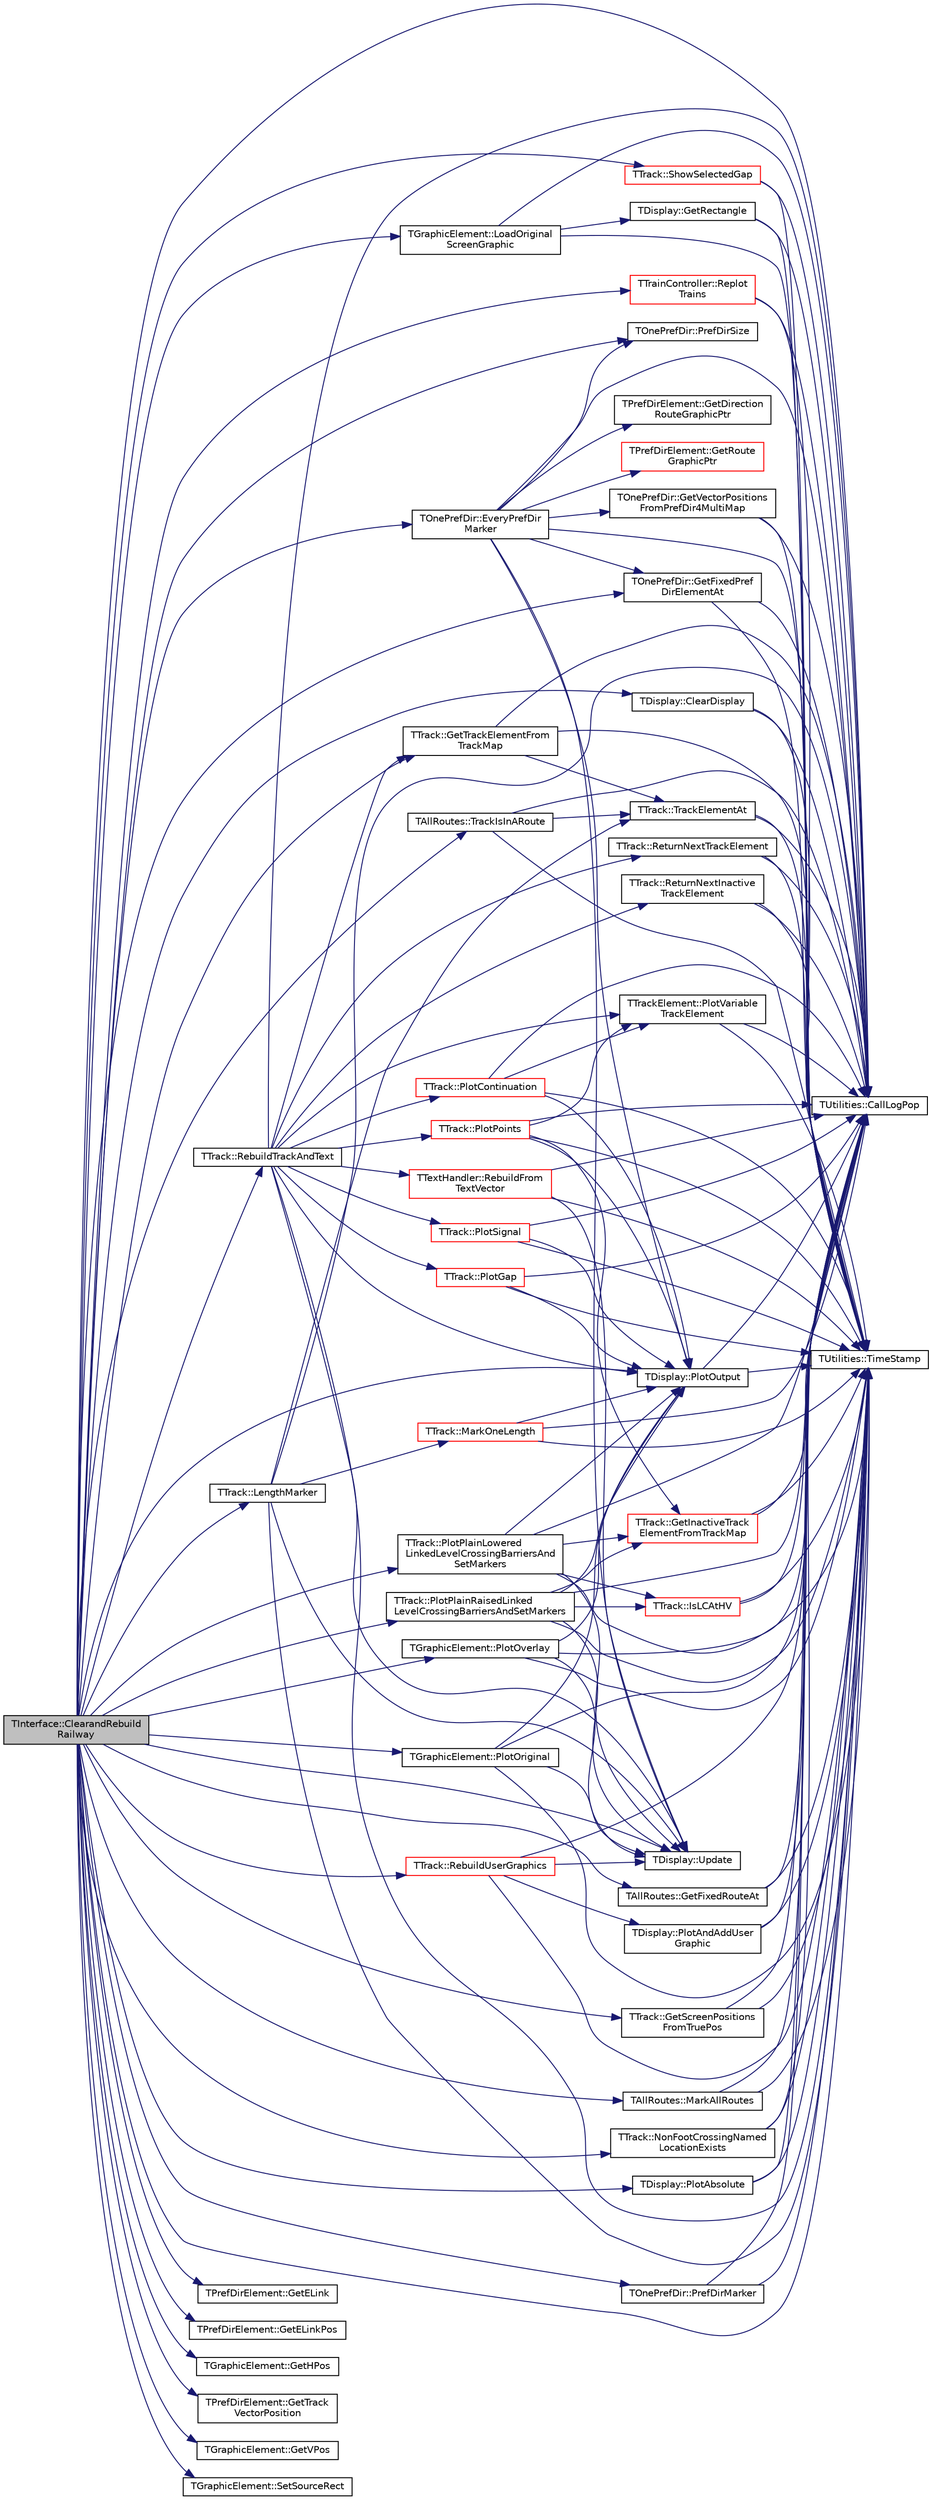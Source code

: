digraph "TInterface::ClearandRebuildRailway"
{
 // INTERACTIVE_SVG=YES
 // LATEX_PDF_SIZE
  edge [fontname="Helvetica",fontsize="10",labelfontname="Helvetica",labelfontsize="10"];
  node [fontname="Helvetica",fontsize="10",shape=record];
  rankdir="LR";
  Node1 [label="TInterface::ClearandRebuild\lRailway",height=0.2,width=0.4,color="black", fillcolor="grey75", style="filled", fontcolor="black",tooltip="< Sets the information panel message for zoom-out or paused modes"];
  Node1 -> Node2 [color="midnightblue",fontsize="10",style="solid",fontname="Helvetica"];
  Node2 [label="TUtilities::CallLogPop",height=0.2,width=0.4,color="black", fillcolor="white", style="filled",URL="$class_t_utilities.html#ae1eddca13cc3c492839e131f40ec21c0",tooltip="pops the last entry off the call stack, throws an error if called when empty"];
  Node1 -> Node3 [color="midnightblue",fontsize="10",style="solid",fontname="Helvetica"];
  Node3 [label="TDisplay::ClearDisplay",height=0.2,width=0.4,color="black", fillcolor="white", style="filled",URL="$class_t_display.html#a8d990507ae0111e0b7890e8aa77fd76d",tooltip="Empty the display."];
  Node3 -> Node2 [color="midnightblue",fontsize="10",style="solid",fontname="Helvetica"];
  Node3 -> Node4 [color="midnightblue",fontsize="10",style="solid",fontname="Helvetica"];
  Node4 [label="TUtilities::TimeStamp",height=0.2,width=0.4,color="black", fillcolor="white", style="filled",URL="$class_t_utilities.html#a34bd6bb5305bc29afdf424f6d35a921c",tooltip="creates a string of the form 'hh:mm:ss' for use in call & event logging"];
  Node1 -> Node5 [color="midnightblue",fontsize="10",style="solid",fontname="Helvetica"];
  Node5 [label="TOnePrefDir::EveryPrefDir\lMarker",height=0.2,width=0.4,color="black", fillcolor="white", style="filled",URL="$class_t_one_pref_dir.html#a9b425a3ed8ef998e2366d13ad52bf08c",tooltip="Similar to PrefDirMarker but used only to display EveryPrefDir - red for unidirectional PrefDir & gre..."];
  Node5 -> Node2 [color="midnightblue",fontsize="10",style="solid",fontname="Helvetica"];
  Node5 -> Node6 [color="midnightblue",fontsize="10",style="solid",fontname="Helvetica"];
  Node6 [label="TPrefDirElement::GetDirection\lRouteGraphicPtr",height=0.2,width=0.4,color="black", fillcolor="white", style="filled",URL="$class_t_pref_dir_element.html#a3a31ae39854d89213a06010dcb8d2b34",tooltip="picks up the green or red route direction graphic"];
  Node5 -> Node7 [color="midnightblue",fontsize="10",style="solid",fontname="Helvetica"];
  Node7 [label="TOnePrefDir::GetFixedPref\lDirElementAt",height=0.2,width=0.4,color="black", fillcolor="white", style="filled",URL="$class_t_one_pref_dir.html#a5b67e5aaa86d324229aedc68f32f32b8",tooltip="Return a non-modifiable element at PrefDirVector position 'At'."];
  Node7 -> Node2 [color="midnightblue",fontsize="10",style="solid",fontname="Helvetica"];
  Node7 -> Node4 [color="midnightblue",fontsize="10",style="solid",fontname="Helvetica"];
  Node5 -> Node8 [color="midnightblue",fontsize="10",style="solid",fontname="Helvetica"];
  Node8 [label="TPrefDirElement::GetRoute\lGraphicPtr",height=0.2,width=0.4,color="red", fillcolor="white", style="filled",URL="$class_t_pref_dir_element.html#acc8674681c7b4eda8ce8551abdae9680",tooltip="picks up the appropriate route graphic"];
  Node5 -> Node10 [color="midnightblue",fontsize="10",style="solid",fontname="Helvetica"];
  Node10 [label="TOnePrefDir::GetVectorPositions\lFromPrefDir4MultiMap",height=0.2,width=0.4,color="black", fillcolor="white", style="filled",URL="$class_t_one_pref_dir.html#a820f6cc109de519289e6a63dac835ebc",tooltip="Return up to 4 vector positions for a given HLoc & VLoc; unused values return -1."];
  Node10 -> Node2 [color="midnightblue",fontsize="10",style="solid",fontname="Helvetica"];
  Node10 -> Node4 [color="midnightblue",fontsize="10",style="solid",fontname="Helvetica"];
  Node5 -> Node11 [color="midnightblue",fontsize="10",style="solid",fontname="Helvetica"];
  Node11 [label="TDisplay::PlotOutput",height=0.2,width=0.4,color="black", fillcolor="white", style="filled",URL="$class_t_display.html#a9ab49e52c7eb92b32ae2c34547183439",tooltip="Plot the graphic at screen position HPos & VPos."];
  Node11 -> Node2 [color="midnightblue",fontsize="10",style="solid",fontname="Helvetica"];
  Node11 -> Node4 [color="midnightblue",fontsize="10",style="solid",fontname="Helvetica"];
  Node5 -> Node12 [color="midnightblue",fontsize="10",style="solid",fontname="Helvetica"];
  Node12 [label="TOnePrefDir::PrefDirSize",height=0.2,width=0.4,color="black", fillcolor="white", style="filled",URL="$class_t_one_pref_dir.html#a29d013bf730e23d27fdb2c390e3a14da",tooltip="Return the vector size."];
  Node5 -> Node4 [color="midnightblue",fontsize="10",style="solid",fontname="Helvetica"];
  Node5 -> Node13 [color="midnightblue",fontsize="10",style="solid",fontname="Helvetica"];
  Node13 [label="TDisplay::Update",height=0.2,width=0.4,color="black", fillcolor="white", style="filled",URL="$class_t_display.html#aa4f37ab2a4df6437a2219f303e1de40b",tooltip="Repaint the screen display."];
  Node1 -> Node14 [color="midnightblue",fontsize="10",style="solid",fontname="Helvetica"];
  Node14 [label="TPrefDirElement::GetELink",height=0.2,width=0.4,color="black", fillcolor="white", style="filled",URL="$class_t_pref_dir_element.html#af00e0755cd716b4d101abbae02c73ca2",tooltip="Returns ELink."];
  Node1 -> Node15 [color="midnightblue",fontsize="10",style="solid",fontname="Helvetica"];
  Node15 [label="TPrefDirElement::GetELinkPos",height=0.2,width=0.4,color="black", fillcolor="white", style="filled",URL="$class_t_pref_dir_element.html#aa5944dedfb065d9e251c26b28fff69f6",tooltip="Returns the ELink array position."];
  Node1 -> Node7 [color="midnightblue",fontsize="10",style="solid",fontname="Helvetica"];
  Node1 -> Node16 [color="midnightblue",fontsize="10",style="solid",fontname="Helvetica"];
  Node16 [label="TAllRoutes::GetFixedRouteAt",height=0.2,width=0.4,color="black", fillcolor="white", style="filled",URL="$class_t_all_routes.html#a7d9f820738af6314f2b9a4a1f52bb64a",tooltip="Returns a constant reference to the route at AllRoutesVector position 'At', after performing range ch..."];
  Node16 -> Node2 [color="midnightblue",fontsize="10",style="solid",fontname="Helvetica"];
  Node16 -> Node4 [color="midnightblue",fontsize="10",style="solid",fontname="Helvetica"];
  Node1 -> Node17 [color="midnightblue",fontsize="10",style="solid",fontname="Helvetica"];
  Node17 [label="TGraphicElement::GetHPos",height=0.2,width=0.4,color="black", fillcolor="white", style="filled",URL="$class_t_graphic_element.html#aaf109e208515c9b9aaad753d829d25e9",tooltip=" "];
  Node1 -> Node18 [color="midnightblue",fontsize="10",style="solid",fontname="Helvetica"];
  Node18 [label="TTrack::GetScreenPositions\lFromTruePos",height=0.2,width=0.4,color="black", fillcolor="white", style="filled",URL="$class_t_track.html#abda5d1209d5a197f1cefb851f567736d",tooltip="With large railways only part of the railway is displayed on screen, and this function converts true ..."];
  Node18 -> Node2 [color="midnightblue",fontsize="10",style="solid",fontname="Helvetica"];
  Node18 -> Node4 [color="midnightblue",fontsize="10",style="solid",fontname="Helvetica"];
  Node1 -> Node19 [color="midnightblue",fontsize="10",style="solid",fontname="Helvetica"];
  Node19 [label="TTrack::GetTrackElementFrom\lTrackMap",height=0.2,width=0.4,color="black", fillcolor="white", style="filled",URL="$class_t_track.html#aeb60286bc570dbafab64fe6dc06af2e4",tooltip="Return a reference to the element at HLoc & VLoc, if no element is found an error is thrown."];
  Node19 -> Node2 [color="midnightblue",fontsize="10",style="solid",fontname="Helvetica"];
  Node19 -> Node4 [color="midnightblue",fontsize="10",style="solid",fontname="Helvetica"];
  Node19 -> Node20 [color="midnightblue",fontsize="10",style="solid",fontname="Helvetica"];
  Node20 [label="TTrack::TrackElementAt",height=0.2,width=0.4,color="black", fillcolor="white", style="filled",URL="$class_t_track.html#ad377e5a1f152f2e89832c0f9bcfd261f",tooltip="A range-checked version of TrackVector.at(At)"];
  Node20 -> Node2 [color="midnightblue",fontsize="10",style="solid",fontname="Helvetica"];
  Node20 -> Node4 [color="midnightblue",fontsize="10",style="solid",fontname="Helvetica"];
  Node1 -> Node21 [color="midnightblue",fontsize="10",style="solid",fontname="Helvetica"];
  Node21 [label="TPrefDirElement::GetTrack\lVectorPosition",height=0.2,width=0.4,color="black", fillcolor="white", style="filled",URL="$class_t_pref_dir_element.html#a0edec31fc9787847e3b6240bab91783c",tooltip="Returns TrackVectorPosition."];
  Node1 -> Node22 [color="midnightblue",fontsize="10",style="solid",fontname="Helvetica"];
  Node22 [label="TGraphicElement::GetVPos",height=0.2,width=0.4,color="black", fillcolor="white", style="filled",URL="$class_t_graphic_element.html#ad2780e85ae1e401bfbb6a7c37b15bea8",tooltip=" "];
  Node1 -> Node23 [color="midnightblue",fontsize="10",style="solid",fontname="Helvetica"];
  Node23 [label="TTrack::LengthMarker",height=0.2,width=0.4,color="black", fillcolor="white", style="filled",URL="$class_t_track.html#a8520abf65484aa83a28329a633836f97",tooltip="Examine all elements in the TrackVector and if have a valid length mark the relevant track using Mark..."];
  Node23 -> Node2 [color="midnightblue",fontsize="10",style="solid",fontname="Helvetica"];
  Node23 -> Node24 [color="midnightblue",fontsize="10",style="solid",fontname="Helvetica"];
  Node24 [label="TTrack::MarkOneLength",height=0.2,width=0.4,color="red", fillcolor="white", style="filled",URL="$class_t_track.html#a6cab5ab84e10504ef1c9d39e931d42fe",tooltip="Mark on screen a track element according to its length and speed limit if either of these differ from..."];
  Node24 -> Node2 [color="midnightblue",fontsize="10",style="solid",fontname="Helvetica"];
  Node24 -> Node11 [color="midnightblue",fontsize="10",style="solid",fontname="Helvetica"];
  Node24 -> Node4 [color="midnightblue",fontsize="10",style="solid",fontname="Helvetica"];
  Node23 -> Node4 [color="midnightblue",fontsize="10",style="solid",fontname="Helvetica"];
  Node23 -> Node20 [color="midnightblue",fontsize="10",style="solid",fontname="Helvetica"];
  Node23 -> Node13 [color="midnightblue",fontsize="10",style="solid",fontname="Helvetica"];
  Node1 -> Node27 [color="midnightblue",fontsize="10",style="solid",fontname="Helvetica"];
  Node27 [label="TGraphicElement::LoadOriginal\lScreenGraphic",height=0.2,width=0.4,color="black", fillcolor="white", style="filled",URL="$class_t_graphic_element.html#ac12f60cb52eefdc86eaa504419eb138d",tooltip="Load original graphic from the screen for point flashing or route start markers."];
  Node27 -> Node2 [color="midnightblue",fontsize="10",style="solid",fontname="Helvetica"];
  Node27 -> Node28 [color="midnightblue",fontsize="10",style="solid",fontname="Helvetica"];
  Node28 [label="TDisplay::GetRectangle",height=0.2,width=0.4,color="black", fillcolor="white", style="filled",URL="$class_t_display.html#a2b408bc588565f7b0cdcb85edc7479b7",tooltip=" "];
  Node28 -> Node2 [color="midnightblue",fontsize="10",style="solid",fontname="Helvetica"];
  Node28 -> Node4 [color="midnightblue",fontsize="10",style="solid",fontname="Helvetica"];
  Node27 -> Node4 [color="midnightblue",fontsize="10",style="solid",fontname="Helvetica"];
  Node1 -> Node29 [color="midnightblue",fontsize="10",style="solid",fontname="Helvetica"];
  Node29 [label="TAllRoutes::MarkAllRoutes",height=0.2,width=0.4,color="black", fillcolor="white", style="filled",URL="$class_t_all_routes.html#af0a34aa05027527d256566ae52600583",tooltip="Calls PrefDirMarker to display all routes, with RouteCall set to identify a route call,..."];
  Node29 -> Node2 [color="midnightblue",fontsize="10",style="solid",fontname="Helvetica"];
  Node29 -> Node4 [color="midnightblue",fontsize="10",style="solid",fontname="Helvetica"];
  Node1 -> Node30 [color="midnightblue",fontsize="10",style="solid",fontname="Helvetica"];
  Node30 [label="TTrack::NonFootCrossingNamed\lLocationExists",height=0.2,width=0.4,color="black", fillcolor="white", style="filled",URL="$class_t_track.html#aa67be9f8ad9bd885f649b26962e0d41d",tooltip="True if there is a platform, NamedNonStationLocation or Concourse present in the railway."];
  Node30 -> Node2 [color="midnightblue",fontsize="10",style="solid",fontname="Helvetica"];
  Node30 -> Node4 [color="midnightblue",fontsize="10",style="solid",fontname="Helvetica"];
  Node1 -> Node31 [color="midnightblue",fontsize="10",style="solid",fontname="Helvetica"];
  Node31 [label="TDisplay::PlotAbsolute",height=0.2,width=0.4,color="black", fillcolor="white", style="filled",URL="$class_t_display.html#a7dae1c6470743a7cb778a6f813c7f0cc",tooltip="Plot the graphic at the railway (not screen) position set by HPos & VPos."];
  Node31 -> Node2 [color="midnightblue",fontsize="10",style="solid",fontname="Helvetica"];
  Node31 -> Node4 [color="midnightblue",fontsize="10",style="solid",fontname="Helvetica"];
  Node1 -> Node32 [color="midnightblue",fontsize="10",style="solid",fontname="Helvetica"];
  Node32 [label="TGraphicElement::PlotOriginal",height=0.2,width=0.4,color="black", fillcolor="white", style="filled",URL="$class_t_graphic_element.html#ad9e23ba031b1110126227d301b59ffc7",tooltip="Plot the original graphic on screen."];
  Node32 -> Node2 [color="midnightblue",fontsize="10",style="solid",fontname="Helvetica"];
  Node32 -> Node11 [color="midnightblue",fontsize="10",style="solid",fontname="Helvetica"];
  Node32 -> Node4 [color="midnightblue",fontsize="10",style="solid",fontname="Helvetica"];
  Node32 -> Node13 [color="midnightblue",fontsize="10",style="solid",fontname="Helvetica"];
  Node1 -> Node11 [color="midnightblue",fontsize="10",style="solid",fontname="Helvetica"];
  Node1 -> Node33 [color="midnightblue",fontsize="10",style="solid",fontname="Helvetica"];
  Node33 [label="TGraphicElement::PlotOverlay",height=0.2,width=0.4,color="black", fillcolor="white", style="filled",URL="$class_t_graphic_element.html#a04ccc26451ff7d95dc3c5951b71f421e",tooltip="Plot the overlay graphic on screen."];
  Node33 -> Node2 [color="midnightblue",fontsize="10",style="solid",fontname="Helvetica"];
  Node33 -> Node11 [color="midnightblue",fontsize="10",style="solid",fontname="Helvetica"];
  Node33 -> Node4 [color="midnightblue",fontsize="10",style="solid",fontname="Helvetica"];
  Node33 -> Node13 [color="midnightblue",fontsize="10",style="solid",fontname="Helvetica"];
  Node1 -> Node34 [color="midnightblue",fontsize="10",style="solid",fontname="Helvetica"];
  Node34 [label="TTrack::PlotPlainLowered\lLinkedLevelCrossingBarriersAnd\lSetMarkers",height=0.2,width=0.4,color="black", fillcolor="white", style="filled",URL="$class_t_track.html#ad8a74040f61dffb16633deea5054deef",tooltip="Plot LC elements without any base elements, and set LCPlotted true - used in ClearandRebuildRailway (..."];
  Node34 -> Node2 [color="midnightblue",fontsize="10",style="solid",fontname="Helvetica"];
  Node34 -> Node35 [color="midnightblue",fontsize="10",style="solid",fontname="Helvetica"];
  Node35 [label="TTrack::GetInactiveTrack\lElementFromTrackMap",height=0.2,width=0.4,color="red", fillcolor="white", style="filled",URL="$class_t_track.html#a224071baecc50be0a643711bf9005db2",tooltip="Return a reference to the inactive element at HLoc & VLoc, if no element is found an error is thrown."];
  Node35 -> Node2 [color="midnightblue",fontsize="10",style="solid",fontname="Helvetica"];
  Node35 -> Node4 [color="midnightblue",fontsize="10",style="solid",fontname="Helvetica"];
  Node34 -> Node37 [color="midnightblue",fontsize="10",style="solid",fontname="Helvetica"];
  Node37 [label="TTrack::IsLCAtHV",height=0.2,width=0.4,color="red", fillcolor="white", style="filled",URL="$class_t_track.html#a73e781d0ada0b77618b886557f79b115",tooltip="True if a level crossing is found at H & V."];
  Node37 -> Node2 [color="midnightblue",fontsize="10",style="solid",fontname="Helvetica"];
  Node37 -> Node4 [color="midnightblue",fontsize="10",style="solid",fontname="Helvetica"];
  Node34 -> Node11 [color="midnightblue",fontsize="10",style="solid",fontname="Helvetica"];
  Node34 -> Node4 [color="midnightblue",fontsize="10",style="solid",fontname="Helvetica"];
  Node34 -> Node13 [color="midnightblue",fontsize="10",style="solid",fontname="Helvetica"];
  Node1 -> Node39 [color="midnightblue",fontsize="10",style="solid",fontname="Helvetica"];
  Node39 [label="TTrack::PlotPlainRaisedLinked\lLevelCrossingBarriersAndSetMarkers",height=0.2,width=0.4,color="black", fillcolor="white", style="filled",URL="$class_t_track.html#a1f59015a92ef00604156a44011b4f4c8",tooltip="Plot LC elements without any base elements, and set LCPlotted true - used in ClearandRebuildRailway."];
  Node39 -> Node2 [color="midnightblue",fontsize="10",style="solid",fontname="Helvetica"];
  Node39 -> Node35 [color="midnightblue",fontsize="10",style="solid",fontname="Helvetica"];
  Node39 -> Node37 [color="midnightblue",fontsize="10",style="solid",fontname="Helvetica"];
  Node39 -> Node11 [color="midnightblue",fontsize="10",style="solid",fontname="Helvetica"];
  Node39 -> Node4 [color="midnightblue",fontsize="10",style="solid",fontname="Helvetica"];
  Node39 -> Node13 [color="midnightblue",fontsize="10",style="solid",fontname="Helvetica"];
  Node1 -> Node40 [color="midnightblue",fontsize="10",style="solid",fontname="Helvetica"];
  Node40 [label="TOnePrefDir::PrefDirMarker",height=0.2,width=0.4,color="black", fillcolor="white", style="filled",URL="$class_t_one_pref_dir.html#aef8388386635d73a921fae7ce43f5214",tooltip="PrefDir and route track display function, including direction markers."];
  Node40 -> Node2 [color="midnightblue",fontsize="10",style="solid",fontname="Helvetica"];
  Node40 -> Node4 [color="midnightblue",fontsize="10",style="solid",fontname="Helvetica"];
  Node1 -> Node12 [color="midnightblue",fontsize="10",style="solid",fontname="Helvetica"];
  Node1 -> Node41 [color="midnightblue",fontsize="10",style="solid",fontname="Helvetica"];
  Node41 [label="TTrack::RebuildTrackAndText",height=0.2,width=0.4,color="black", fillcolor="white", style="filled",URL="$class_t_track.html#a12569ed581bb1c76c1d201b3cf013da7",tooltip="Called by TInterface::ClearandRebuildRailway to replot all the active and inactive track elements and..."];
  Node41 -> Node2 [color="midnightblue",fontsize="10",style="solid",fontname="Helvetica"];
  Node41 -> Node19 [color="midnightblue",fontsize="10",style="solid",fontname="Helvetica"];
  Node41 -> Node42 [color="midnightblue",fontsize="10",style="solid",fontname="Helvetica"];
  Node42 [label="TTrack::PlotContinuation",height=0.2,width=0.4,color="red", fillcolor="white", style="filled",URL="$class_t_track.html#ae9d69ab1fc0ab492090c0865f1bc4527",tooltip="Plots a continuation on screen, may have overlays if a multiplayer session."];
  Node42 -> Node2 [color="midnightblue",fontsize="10",style="solid",fontname="Helvetica"];
  Node42 -> Node11 [color="midnightblue",fontsize="10",style="solid",fontname="Helvetica"];
  Node42 -> Node43 [color="midnightblue",fontsize="10",style="solid",fontname="Helvetica"];
  Node43 [label="TTrackElement::PlotVariable\lTrackElement",height=0.2,width=0.4,color="black", fillcolor="white", style="filled",URL="$class_t_track_element.html#a453377f8db5e108cb274464333e1100f",tooltip="Plot the element on the display 'variable' indicates that the element may be named and if so may be p..."];
  Node43 -> Node2 [color="midnightblue",fontsize="10",style="solid",fontname="Helvetica"];
  Node43 -> Node4 [color="midnightblue",fontsize="10",style="solid",fontname="Helvetica"];
  Node42 -> Node4 [color="midnightblue",fontsize="10",style="solid",fontname="Helvetica"];
  Node41 -> Node44 [color="midnightblue",fontsize="10",style="solid",fontname="Helvetica"];
  Node44 [label="TTrack::PlotGap",height=0.2,width=0.4,color="red", fillcolor="white", style="filled",URL="$class_t_track.html#aa638a7e118fb22e648d89adbe814a4a1",tooltip="Plots a gap on screen - may be set or unset."];
  Node44 -> Node2 [color="midnightblue",fontsize="10",style="solid",fontname="Helvetica"];
  Node44 -> Node11 [color="midnightblue",fontsize="10",style="solid",fontname="Helvetica"];
  Node44 -> Node4 [color="midnightblue",fontsize="10",style="solid",fontname="Helvetica"];
  Node41 -> Node11 [color="midnightblue",fontsize="10",style="solid",fontname="Helvetica"];
  Node41 -> Node45 [color="midnightblue",fontsize="10",style="solid",fontname="Helvetica"];
  Node45 [label="TTrack::PlotPoints",height=0.2,width=0.4,color="red", fillcolor="white", style="filled",URL="$class_t_track.html#af56adb319c7003b8ddac8e55afaee3d2",tooltip="Plot points on screen according to how they are set (Attribute value), or, with both fillets if BothF..."];
  Node45 -> Node2 [color="midnightblue",fontsize="10",style="solid",fontname="Helvetica"];
  Node45 -> Node35 [color="midnightblue",fontsize="10",style="solid",fontname="Helvetica"];
  Node45 -> Node11 [color="midnightblue",fontsize="10",style="solid",fontname="Helvetica"];
  Node45 -> Node43 [color="midnightblue",fontsize="10",style="solid",fontname="Helvetica"];
  Node45 -> Node4 [color="midnightblue",fontsize="10",style="solid",fontname="Helvetica"];
  Node41 -> Node48 [color="midnightblue",fontsize="10",style="solid",fontname="Helvetica"];
  Node48 [label="TTrack::PlotSignal",height=0.2,width=0.4,color="red", fillcolor="white", style="filled",URL="$class_t_track.html#aa5742fbc2eb3f8743dde84005499f89e",tooltip="Plot signals on screen according to their aspect (Attribute value)"];
  Node48 -> Node2 [color="midnightblue",fontsize="10",style="solid",fontname="Helvetica"];
  Node48 -> Node11 [color="midnightblue",fontsize="10",style="solid",fontname="Helvetica"];
  Node48 -> Node4 [color="midnightblue",fontsize="10",style="solid",fontname="Helvetica"];
  Node41 -> Node43 [color="midnightblue",fontsize="10",style="solid",fontname="Helvetica"];
  Node41 -> Node51 [color="midnightblue",fontsize="10",style="solid",fontname="Helvetica"];
  Node51 [label="TTextHandler::RebuildFrom\lTextVector",height=0.2,width=0.4,color="red", fillcolor="white", style="filled",URL="$class_t_text_handler.html#a30f32d9d3267bc8c90298e0ecd3c26fd",tooltip="display all text items in TextVector on the screen"];
  Node51 -> Node2 [color="midnightblue",fontsize="10",style="solid",fontname="Helvetica"];
  Node51 -> Node4 [color="midnightblue",fontsize="10",style="solid",fontname="Helvetica"];
  Node51 -> Node13 [color="midnightblue",fontsize="10",style="solid",fontname="Helvetica"];
  Node41 -> Node55 [color="midnightblue",fontsize="10",style="solid",fontname="Helvetica"];
  Node55 [label="TTrack::ReturnNextInactive\lTrackElement",height=0.2,width=0.4,color="black", fillcolor="white", style="filled",URL="$class_t_track.html#a58a2afacadd0f564b474ac0faabc88d4",tooltip="Return a reference to the inactive track element pointed to by NextTrackElementPtr (during zoomed-in ..."];
  Node55 -> Node2 [color="midnightblue",fontsize="10",style="solid",fontname="Helvetica"];
  Node55 -> Node4 [color="midnightblue",fontsize="10",style="solid",fontname="Helvetica"];
  Node41 -> Node56 [color="midnightblue",fontsize="10",style="solid",fontname="Helvetica"];
  Node56 [label="TTrack::ReturnNextTrackElement",height=0.2,width=0.4,color="black", fillcolor="white", style="filled",URL="$class_t_track.html#a90e1db27659603b72a703c017ee576c8",tooltip="Return a reference to the active track element pointed to by NextTrackElementPtr (during zoomed-in or..."];
  Node56 -> Node2 [color="midnightblue",fontsize="10",style="solid",fontname="Helvetica"];
  Node56 -> Node4 [color="midnightblue",fontsize="10",style="solid",fontname="Helvetica"];
  Node41 -> Node4 [color="midnightblue",fontsize="10",style="solid",fontname="Helvetica"];
  Node41 -> Node13 [color="midnightblue",fontsize="10",style="solid",fontname="Helvetica"];
  Node1 -> Node57 [color="midnightblue",fontsize="10",style="solid",fontname="Helvetica"];
  Node57 [label="TTrack::RebuildUserGraphics",height=0.2,width=0.4,color="red", fillcolor="white", style="filled",URL="$class_t_track.html#aab8f4096e7cd62d7afc16c1ef706131c",tooltip="rebuild user graphics"];
  Node57 -> Node2 [color="midnightblue",fontsize="10",style="solid",fontname="Helvetica"];
  Node57 -> Node58 [color="midnightblue",fontsize="10",style="solid",fontname="Helvetica"];
  Node58 [label="TDisplay::PlotAndAddUser\lGraphic",height=0.2,width=0.4,color="black", fillcolor="white", style="filled",URL="$class_t_display.html#a60756c55ee44db2e876d0419417b9e25",tooltip="Plot user graphic."];
  Node58 -> Node2 [color="midnightblue",fontsize="10",style="solid",fontname="Helvetica"];
  Node58 -> Node4 [color="midnightblue",fontsize="10",style="solid",fontname="Helvetica"];
  Node57 -> Node4 [color="midnightblue",fontsize="10",style="solid",fontname="Helvetica"];
  Node57 -> Node13 [color="midnightblue",fontsize="10",style="solid",fontname="Helvetica"];
  Node1 -> Node60 [color="midnightblue",fontsize="10",style="solid",fontname="Helvetica"];
  Node60 [label="TTrainController::Replot\lTrains",height=0.2,width=0.4,color="red", fillcolor="white", style="filled",URL="$class_t_train_controller.html#a47676de8fc677dbcabf565569cb1435c",tooltip="plot all trains on the display"];
  Node60 -> Node2 [color="midnightblue",fontsize="10",style="solid",fontname="Helvetica"];
  Node60 -> Node4 [color="midnightblue",fontsize="10",style="solid",fontname="Helvetica"];
  Node1 -> Node65 [color="midnightblue",fontsize="10",style="solid",fontname="Helvetica"];
  Node65 [label="TGraphicElement::SetSourceRect",height=0.2,width=0.4,color="black", fillcolor="white", style="filled",URL="$class_t_graphic_element.html#adffdc9f9c4a5fff5cbeab6b5a027dad9",tooltip="Set SourceRect member values from those supplied and existing Width & Height - ensure this is only ca..."];
  Node1 -> Node66 [color="midnightblue",fontsize="10",style="solid",fontname="Helvetica"];
  Node66 [label="TTrack::ShowSelectedGap",height=0.2,width=0.4,color="red", fillcolor="white", style="filled",URL="$class_t_track.html#a7fe1e2c641e38da6ab3fdbf20e529d2c",tooltip="Called during gap setting to mark a gap with a red circle - after which the program awaits user selec..."];
  Node66 -> Node2 [color="midnightblue",fontsize="10",style="solid",fontname="Helvetica"];
  Node66 -> Node4 [color="midnightblue",fontsize="10",style="solid",fontname="Helvetica"];
  Node1 -> Node4 [color="midnightblue",fontsize="10",style="solid",fontname="Helvetica"];
  Node1 -> Node68 [color="midnightblue",fontsize="10",style="solid",fontname="Helvetica"];
  Node68 [label="TAllRoutes::TrackIsInARoute",height=0.2,width=0.4,color="black", fillcolor="white", style="filled",URL="$class_t_all_routes.html#aace498b67ccef13364a1afa1f5f15311",tooltip="Examines Route2MultiMap and if the element at TrackVectorPosition with LinkPos (can be entry or exit)..."];
  Node68 -> Node2 [color="midnightblue",fontsize="10",style="solid",fontname="Helvetica"];
  Node68 -> Node4 [color="midnightblue",fontsize="10",style="solid",fontname="Helvetica"];
  Node68 -> Node20 [color="midnightblue",fontsize="10",style="solid",fontname="Helvetica"];
  Node1 -> Node13 [color="midnightblue",fontsize="10",style="solid",fontname="Helvetica"];
}
